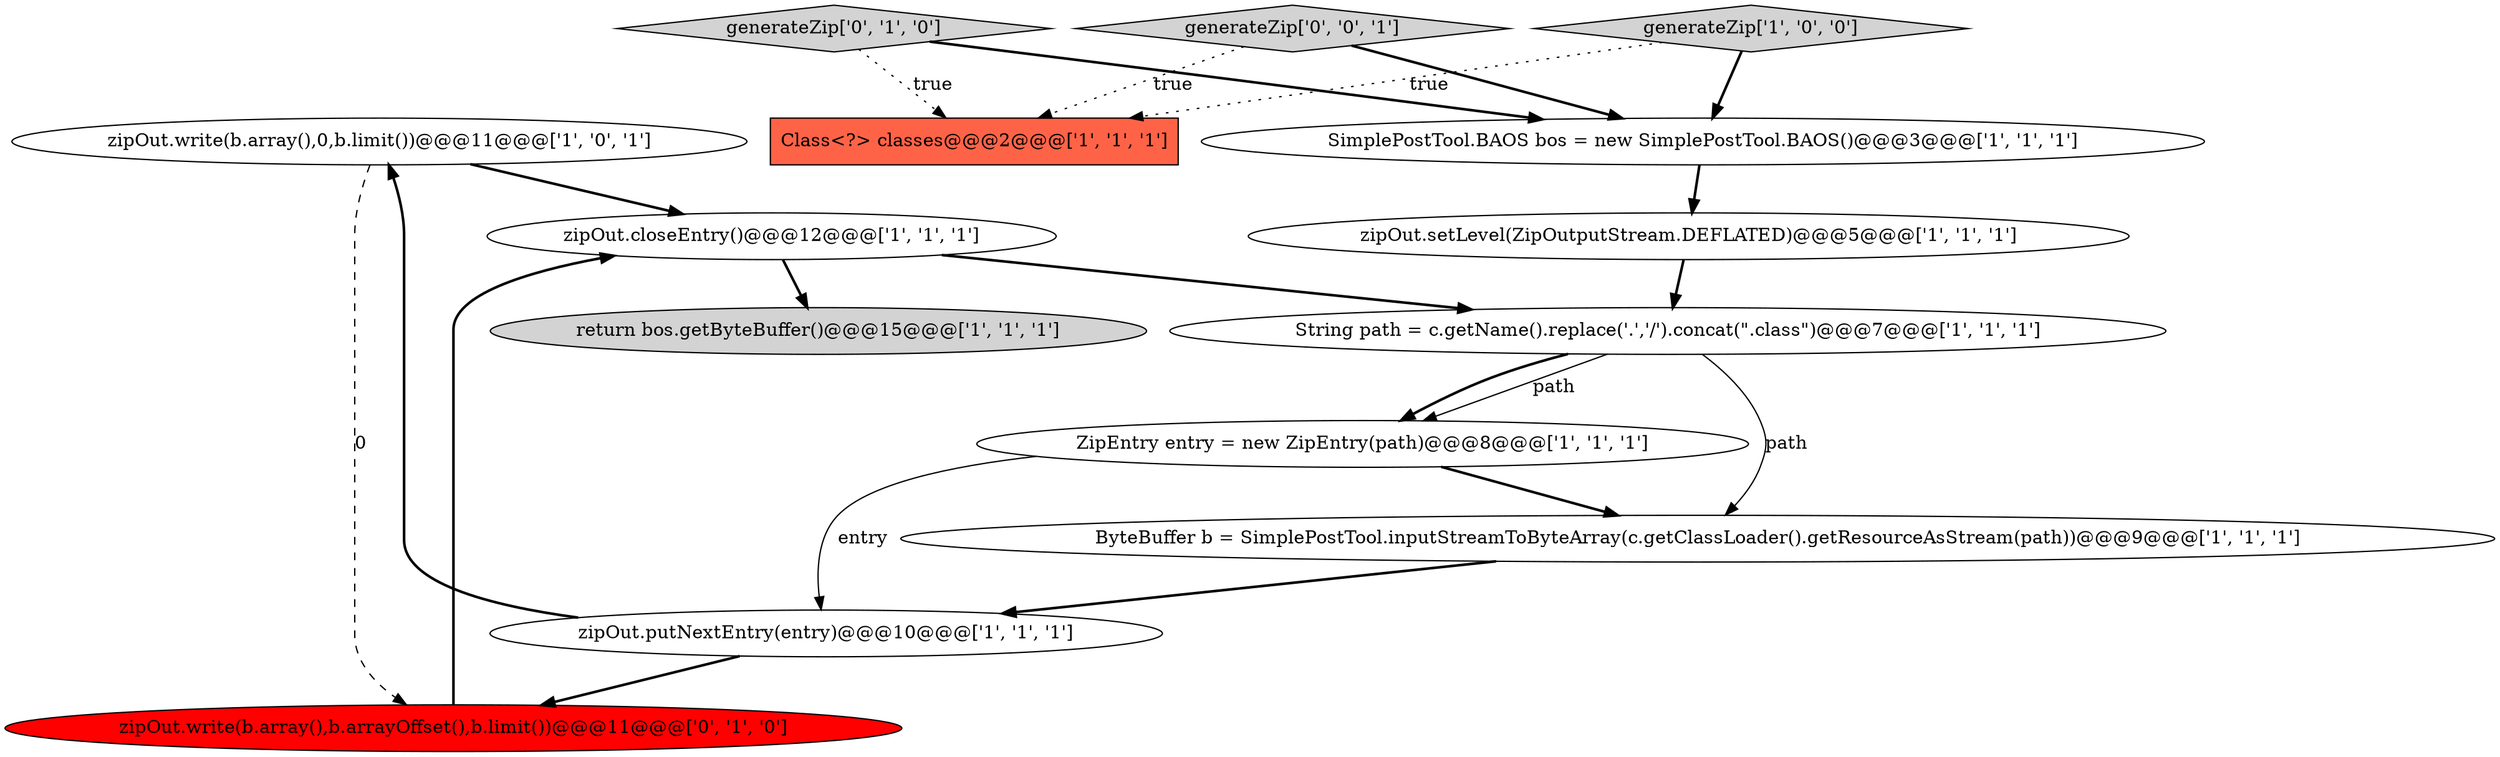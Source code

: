 digraph {
6 [style = filled, label = "zipOut.write(b.array(),0,b.limit())@@@11@@@['1', '0', '1']", fillcolor = white, shape = ellipse image = "AAA0AAABBB1BBB"];
5 [style = filled, label = "SimplePostTool.BAOS bos = new SimplePostTool.BAOS()@@@3@@@['1', '1', '1']", fillcolor = white, shape = ellipse image = "AAA0AAABBB1BBB"];
3 [style = filled, label = "zipOut.putNextEntry(entry)@@@10@@@['1', '1', '1']", fillcolor = white, shape = ellipse image = "AAA0AAABBB1BBB"];
0 [style = filled, label = "Class<?> classes@@@2@@@['1', '1', '1']", fillcolor = tomato, shape = box image = "AAA0AAABBB1BBB"];
1 [style = filled, label = "return bos.getByteBuffer()@@@15@@@['1', '1', '1']", fillcolor = lightgray, shape = ellipse image = "AAA0AAABBB1BBB"];
9 [style = filled, label = "ZipEntry entry = new ZipEntry(path)@@@8@@@['1', '1', '1']", fillcolor = white, shape = ellipse image = "AAA0AAABBB1BBB"];
12 [style = filled, label = "generateZip['0', '1', '0']", fillcolor = lightgray, shape = diamond image = "AAA0AAABBB2BBB"];
10 [style = filled, label = "generateZip['1', '0', '0']", fillcolor = lightgray, shape = diamond image = "AAA0AAABBB1BBB"];
13 [style = filled, label = "generateZip['0', '0', '1']", fillcolor = lightgray, shape = diamond image = "AAA0AAABBB3BBB"];
4 [style = filled, label = "ByteBuffer b = SimplePostTool.inputStreamToByteArray(c.getClassLoader().getResourceAsStream(path))@@@9@@@['1', '1', '1']", fillcolor = white, shape = ellipse image = "AAA0AAABBB1BBB"];
8 [style = filled, label = "zipOut.closeEntry()@@@12@@@['1', '1', '1']", fillcolor = white, shape = ellipse image = "AAA0AAABBB1BBB"];
11 [style = filled, label = "zipOut.write(b.array(),b.arrayOffset(),b.limit())@@@11@@@['0', '1', '0']", fillcolor = red, shape = ellipse image = "AAA1AAABBB2BBB"];
7 [style = filled, label = "String path = c.getName().replace('.','/').concat(\".class\")@@@7@@@['1', '1', '1']", fillcolor = white, shape = ellipse image = "AAA0AAABBB1BBB"];
2 [style = filled, label = "zipOut.setLevel(ZipOutputStream.DEFLATED)@@@5@@@['1', '1', '1']", fillcolor = white, shape = ellipse image = "AAA0AAABBB1BBB"];
4->3 [style = bold, label=""];
12->5 [style = bold, label=""];
7->9 [style = solid, label="path"];
9->4 [style = bold, label=""];
6->11 [style = dashed, label="0"];
3->11 [style = bold, label=""];
3->6 [style = bold, label=""];
7->4 [style = solid, label="path"];
8->7 [style = bold, label=""];
7->9 [style = bold, label=""];
8->1 [style = bold, label=""];
5->2 [style = bold, label=""];
10->5 [style = bold, label=""];
13->0 [style = dotted, label="true"];
6->8 [style = bold, label=""];
13->5 [style = bold, label=""];
12->0 [style = dotted, label="true"];
11->8 [style = bold, label=""];
10->0 [style = dotted, label="true"];
9->3 [style = solid, label="entry"];
2->7 [style = bold, label=""];
}
